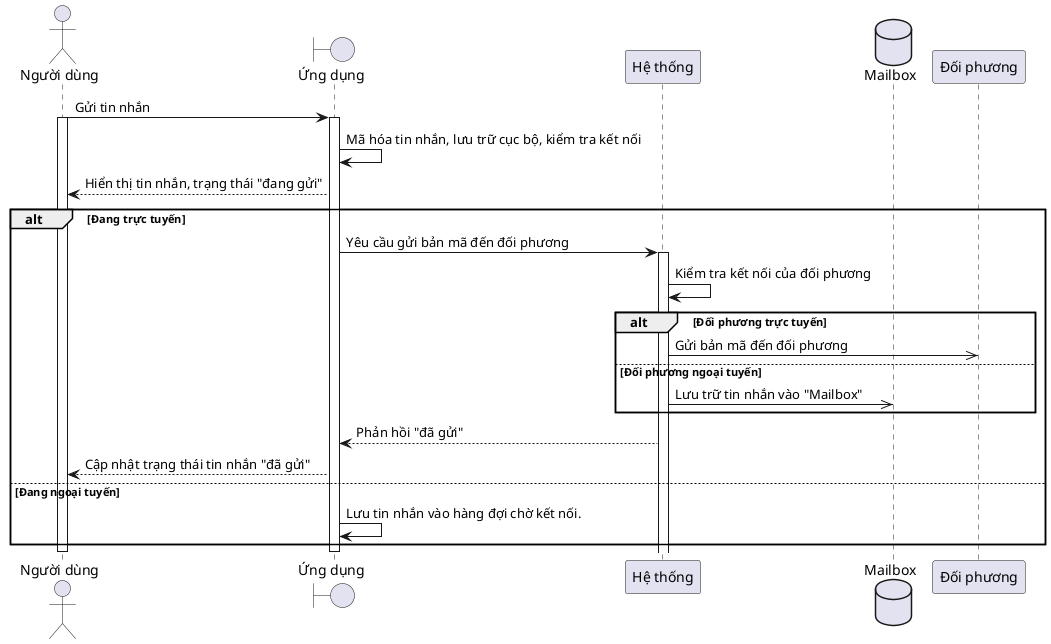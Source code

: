 @startuml

actor "Người dùng" as user
boundary "Ứng dụng" as app
participant "Hệ thống" as server
database "Mailbox" as db
participant "Đối phương" as partner

user -> app: Gửi tin nhắn
activate app
activate user
app -> app: Mã hóa tin nhắn, lưu trữ cục bộ, kiểm tra kết nối
user <-- app: Hiển thị tin nhắn, trạng thái "đang gửi"
alt Đang trực tuyến
    app -> server: Yêu cầu gửi bản mã đến đối phương
    activate server
    server -> server: Kiểm tra kết nối của đối phương
    alt Đối phương trực tuyến
        server ->> partner: Gửi bản mã đến đối phương
    else Đối phương ngoại tuyến
        server ->> db: Lưu trữ tin nhắn vào "Mailbox"
    end
    app <-- server: Phản hồi "đã gửi"
    user <-- app: Cập nhật trạng thái tin nhắn "đã gửi"

else Đang ngoại tuyến
    app -> app: Lưu tin nhắn vào hàng đợi chờ kết nối.
end

deactivate app
deactivate user


@enduml